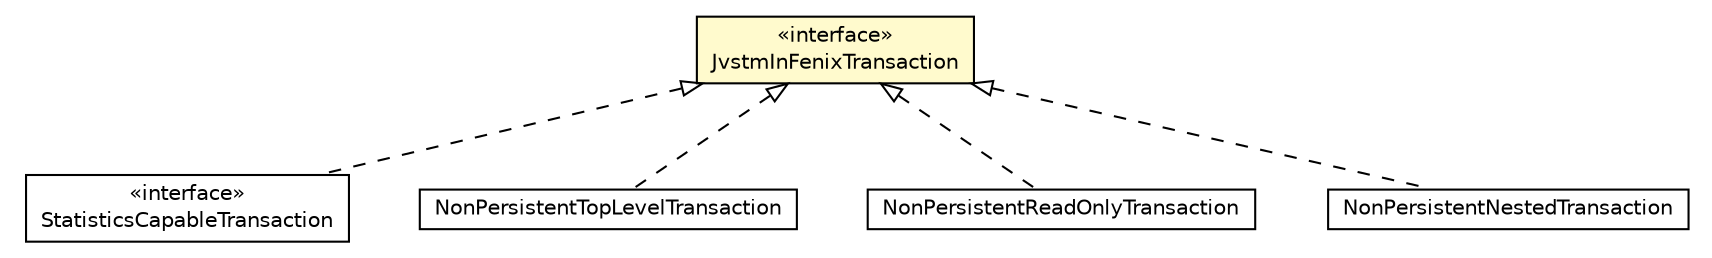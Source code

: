#!/usr/local/bin/dot
#
# Class diagram 
# Generated by UMLGraph version 5.1 (http://www.umlgraph.org/)
#

digraph G {
	edge [fontname="Helvetica",fontsize=10,labelfontname="Helvetica",labelfontsize=10];
	node [fontname="Helvetica",fontsize=10,shape=plaintext];
	nodesep=0.25;
	ranksep=0.5;
	// pt.ist.fenixframework.backend.jvstm.pstm.StatisticsCapableTransaction
	c106663 [label=<<table title="pt.ist.fenixframework.backend.jvstm.pstm.StatisticsCapableTransaction" border="0" cellborder="1" cellspacing="0" cellpadding="2" port="p" href="./StatisticsCapableTransaction.html">
		<tr><td><table border="0" cellspacing="0" cellpadding="1">
<tr><td align="center" balign="center"> &#171;interface&#187; </td></tr>
<tr><td align="center" balign="center"> StatisticsCapableTransaction </td></tr>
		</table></td></tr>
		</table>>, fontname="Helvetica", fontcolor="black", fontsize=10.0];
	// pt.ist.fenixframework.backend.jvstm.pstm.NonPersistentTopLevelTransaction
	c106668 [label=<<table title="pt.ist.fenixframework.backend.jvstm.pstm.NonPersistentTopLevelTransaction" border="0" cellborder="1" cellspacing="0" cellpadding="2" port="p" href="./NonPersistentTopLevelTransaction.html">
		<tr><td><table border="0" cellspacing="0" cellpadding="1">
<tr><td align="center" balign="center"> NonPersistentTopLevelTransaction </td></tr>
		</table></td></tr>
		</table>>, fontname="Helvetica", fontcolor="black", fontsize=10.0];
	// pt.ist.fenixframework.backend.jvstm.pstm.NonPersistentReadOnlyTransaction
	c106670 [label=<<table title="pt.ist.fenixframework.backend.jvstm.pstm.NonPersistentReadOnlyTransaction" border="0" cellborder="1" cellspacing="0" cellpadding="2" port="p" href="./NonPersistentReadOnlyTransaction.html">
		<tr><td><table border="0" cellspacing="0" cellpadding="1">
<tr><td align="center" balign="center"> NonPersistentReadOnlyTransaction </td></tr>
		</table></td></tr>
		</table>>, fontname="Helvetica", fontcolor="black", fontsize=10.0];
	// pt.ist.fenixframework.backend.jvstm.pstm.NonPersistentNestedTransaction
	c106671 [label=<<table title="pt.ist.fenixframework.backend.jvstm.pstm.NonPersistentNestedTransaction" border="0" cellborder="1" cellspacing="0" cellpadding="2" port="p" href="./NonPersistentNestedTransaction.html">
		<tr><td><table border="0" cellspacing="0" cellpadding="1">
<tr><td align="center" balign="center"> NonPersistentNestedTransaction </td></tr>
		</table></td></tr>
		</table>>, fontname="Helvetica", fontcolor="black", fontsize=10.0];
	// pt.ist.fenixframework.backend.jvstm.pstm.JvstmInFenixTransaction
	c106672 [label=<<table title="pt.ist.fenixframework.backend.jvstm.pstm.JvstmInFenixTransaction" border="0" cellborder="1" cellspacing="0" cellpadding="2" port="p" bgcolor="lemonChiffon" href="./JvstmInFenixTransaction.html">
		<tr><td><table border="0" cellspacing="0" cellpadding="1">
<tr><td align="center" balign="center"> &#171;interface&#187; </td></tr>
<tr><td align="center" balign="center"> JvstmInFenixTransaction </td></tr>
		</table></td></tr>
		</table>>, fontname="Helvetica", fontcolor="black", fontsize=10.0];
	//pt.ist.fenixframework.backend.jvstm.pstm.StatisticsCapableTransaction implements pt.ist.fenixframework.backend.jvstm.pstm.JvstmInFenixTransaction
	c106672:p -> c106663:p [dir=back,arrowtail=empty,style=dashed];
	//pt.ist.fenixframework.backend.jvstm.pstm.NonPersistentTopLevelTransaction implements pt.ist.fenixframework.backend.jvstm.pstm.JvstmInFenixTransaction
	c106672:p -> c106668:p [dir=back,arrowtail=empty,style=dashed];
	//pt.ist.fenixframework.backend.jvstm.pstm.NonPersistentReadOnlyTransaction implements pt.ist.fenixframework.backend.jvstm.pstm.JvstmInFenixTransaction
	c106672:p -> c106670:p [dir=back,arrowtail=empty,style=dashed];
	//pt.ist.fenixframework.backend.jvstm.pstm.NonPersistentNestedTransaction implements pt.ist.fenixframework.backend.jvstm.pstm.JvstmInFenixTransaction
	c106672:p -> c106671:p [dir=back,arrowtail=empty,style=dashed];
}

